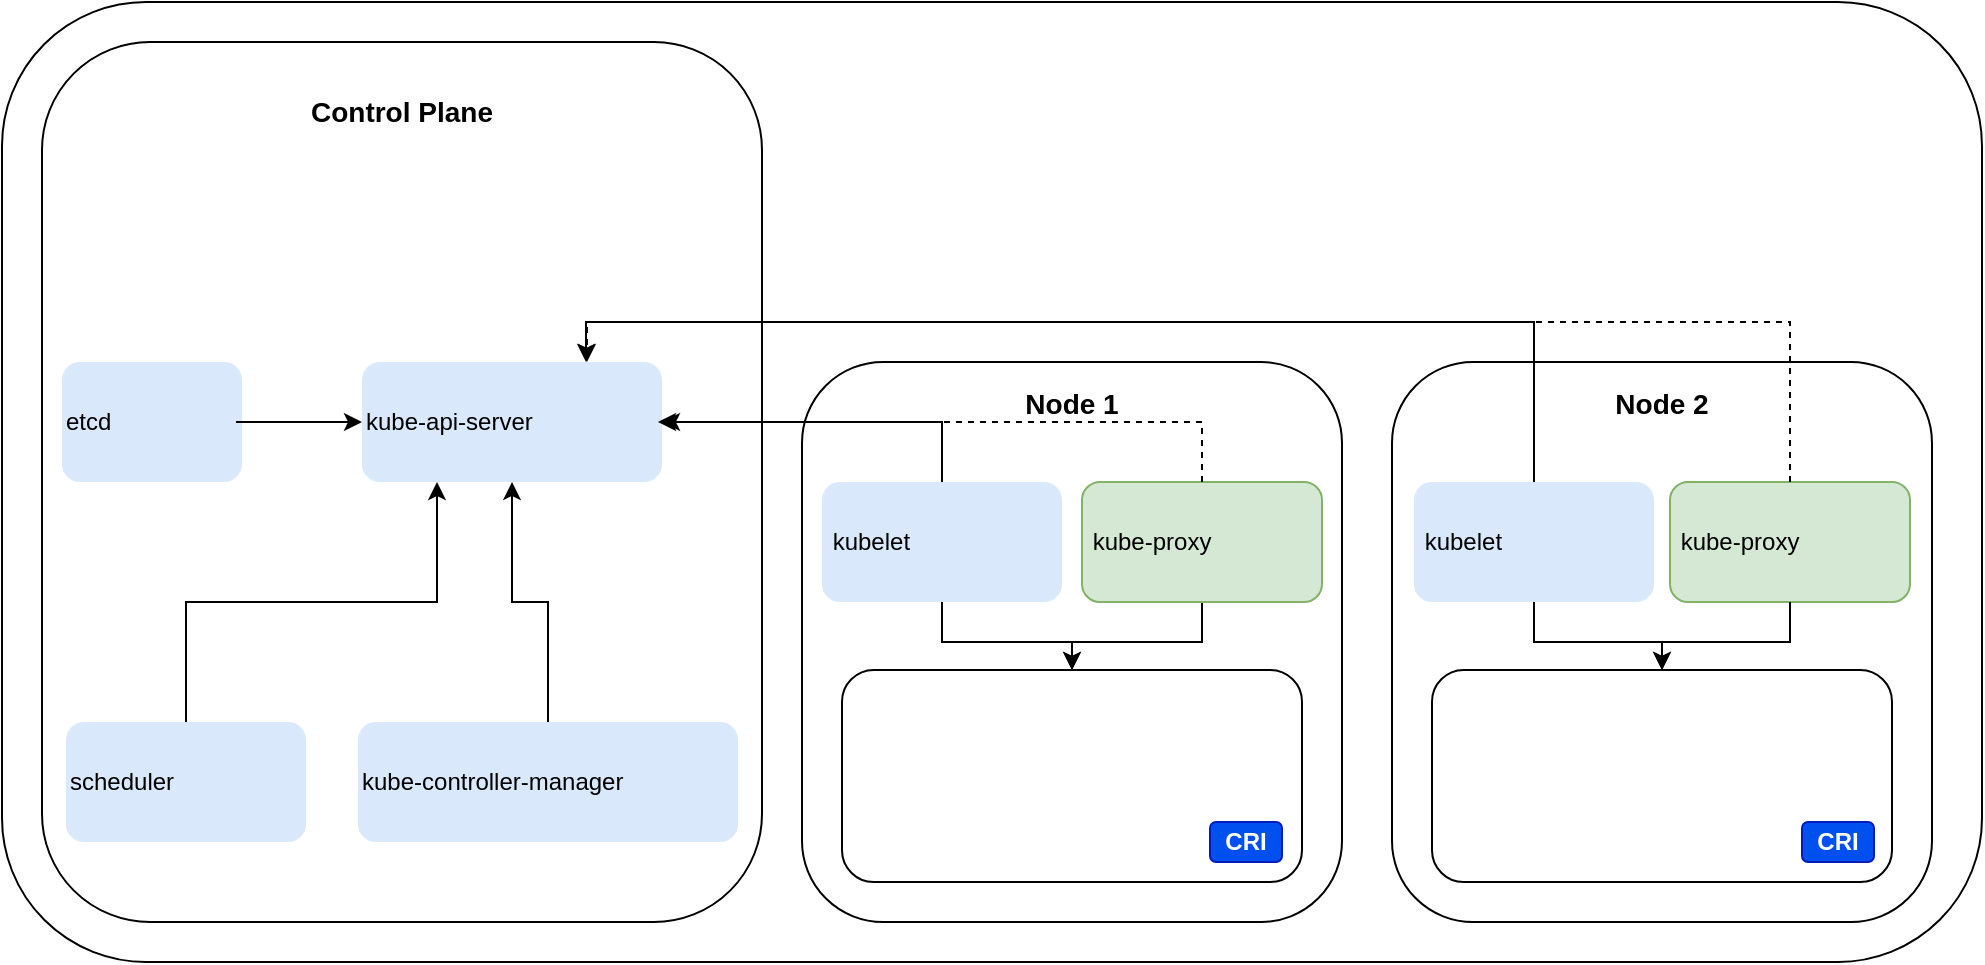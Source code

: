 <mxfile version="25.0.1">
  <diagram name="Page-1" id="tJsOqeit9DZSYHsZK7fn">
    <mxGraphModel dx="1967" dy="657" grid="1" gridSize="10" guides="1" tooltips="1" connect="1" arrows="1" fold="1" page="1" pageScale="1" pageWidth="827" pageHeight="1169" math="0" shadow="0">
      <root>
        <mxCell id="0" />
        <mxCell id="1" parent="0" />
        <mxCell id="Ln_kKYinRdLxvM4SbcaW-1" value="" style="rounded=1;whiteSpace=wrap;html=1;" vertex="1" parent="1">
          <mxGeometry x="-60" y="240" width="990" height="480" as="geometry" />
        </mxCell>
        <mxCell id="Ln_kKYinRdLxvM4SbcaW-4" value="" style="rounded=1;whiteSpace=wrap;html=1;glass=0;" vertex="1" parent="1">
          <mxGeometry x="-40" y="260" width="360" height="440" as="geometry" />
        </mxCell>
        <mxCell id="Ln_kKYinRdLxvM4SbcaW-6" value="" style="rounded=1;whiteSpace=wrap;html=1;glass=0;" vertex="1" parent="1">
          <mxGeometry x="340" y="420" width="270" height="280" as="geometry" />
        </mxCell>
        <mxCell id="Ln_kKYinRdLxvM4SbcaW-7" value="" style="shape=image;verticalLabelPosition=bottom;labelBackgroundColor=default;verticalAlign=top;aspect=fixed;imageAspect=0;image=https://github.com/kubernetes/community/blob/master/icons/png/infrastructure_components/labeled/control-plane-128.png?raw=true;" vertex="1" parent="1">
          <mxGeometry x="-15" y="280" width="50" height="48.79" as="geometry" />
        </mxCell>
        <mxCell id="Ln_kKYinRdLxvM4SbcaW-8" value="" style="rounded=1;whiteSpace=wrap;html=1;glass=0;" vertex="1" parent="1">
          <mxGeometry x="635" y="420" width="270" height="280" as="geometry" />
        </mxCell>
        <mxCell id="Ln_kKYinRdLxvM4SbcaW-9" value="" style="shape=image;verticalLabelPosition=bottom;labelBackgroundColor=default;verticalAlign=top;aspect=fixed;imageAspect=0;image=https://github.com/kubernetes/community/blob/master/icons/png/infrastructure_components/labeled/node-128.png?raw=true;" vertex="1" parent="1">
          <mxGeometry x="550" y="425.58" width="50" height="48.83" as="geometry" />
        </mxCell>
        <mxCell id="Ln_kKYinRdLxvM4SbcaW-10" value="" style="shape=image;verticalLabelPosition=bottom;labelBackgroundColor=default;verticalAlign=top;aspect=fixed;imageAspect=0;image=https://github.com/kubernetes/community/blob/master/icons/png/infrastructure_components/labeled/node-128.png?raw=true;" vertex="1" parent="1">
          <mxGeometry x="840" y="425.58" width="50" height="48.83" as="geometry" />
        </mxCell>
        <mxCell id="Ln_kKYinRdLxvM4SbcaW-26" value="" style="group" vertex="1" connectable="0" parent="1">
          <mxGeometry x="350" y="480" width="120" height="60.0" as="geometry" />
        </mxCell>
        <mxCell id="Ln_kKYinRdLxvM4SbcaW-11" value="&amp;nbsp;kubelet" style="rounded=1;whiteSpace=wrap;html=1;fillColor=#dae8fc;strokeColor=none;align=left;" vertex="1" parent="Ln_kKYinRdLxvM4SbcaW-26">
          <mxGeometry width="120" height="60" as="geometry" />
        </mxCell>
        <mxCell id="Ln_kKYinRdLxvM4SbcaW-12" value="" style="shape=image;verticalLabelPosition=bottom;labelBackgroundColor=default;verticalAlign=top;aspect=fixed;imageAspect=0;image=https://github.com/kubernetes/community/blob/master/icons/png/control_plane_components/labeled/kubelet-128.png?raw=true;" vertex="1" parent="Ln_kKYinRdLxvM4SbcaW-26">
          <mxGeometry x="68" y="5.59" width="50" height="48.83" as="geometry" />
        </mxCell>
        <mxCell id="Ln_kKYinRdLxvM4SbcaW-30" value="" style="group" vertex="1" connectable="0" parent="1">
          <mxGeometry x="646" y="480" width="120" height="60.0" as="geometry" />
        </mxCell>
        <mxCell id="Ln_kKYinRdLxvM4SbcaW-31" value="&amp;nbsp;kubelet" style="rounded=1;whiteSpace=wrap;html=1;fillColor=#dae8fc;strokeColor=none;align=left;" vertex="1" parent="Ln_kKYinRdLxvM4SbcaW-30">
          <mxGeometry width="120" height="60" as="geometry" />
        </mxCell>
        <mxCell id="Ln_kKYinRdLxvM4SbcaW-32" value="" style="shape=image;verticalLabelPosition=bottom;labelBackgroundColor=default;verticalAlign=top;aspect=fixed;imageAspect=0;image=https://github.com/kubernetes/community/blob/master/icons/png/control_plane_components/labeled/kubelet-128.png?raw=true;" vertex="1" parent="Ln_kKYinRdLxvM4SbcaW-30">
          <mxGeometry x="68" y="5.59" width="50" height="48.83" as="geometry" />
        </mxCell>
        <mxCell id="Ln_kKYinRdLxvM4SbcaW-34" value="" style="group" vertex="1" connectable="0" parent="1">
          <mxGeometry x="-60" y="420" width="120" height="60.0" as="geometry" />
        </mxCell>
        <mxCell id="Ln_kKYinRdLxvM4SbcaW-35" value="etcd" style="rounded=1;whiteSpace=wrap;html=1;fillColor=#dae8fc;strokeColor=none;align=left;" vertex="1" parent="Ln_kKYinRdLxvM4SbcaW-34">
          <mxGeometry x="30" width="90" height="60" as="geometry" />
        </mxCell>
        <mxCell id="Ln_kKYinRdLxvM4SbcaW-33" value="" style="shape=image;verticalLabelPosition=bottom;labelBackgroundColor=default;verticalAlign=top;aspect=fixed;imageAspect=0;image=https://github.com/kubernetes/community/raw/master/icons/png/infrastructure_components/labeled/etcd-128.png;" vertex="1" parent="Ln_kKYinRdLxvM4SbcaW-34">
          <mxGeometry x="67" y="5.59" width="50" height="48.83" as="geometry" />
        </mxCell>
        <mxCell id="Ln_kKYinRdLxvM4SbcaW-37" value="" style="group" vertex="1" connectable="0" parent="1">
          <mxGeometry x="110" y="420" width="160" height="60" as="geometry" />
        </mxCell>
        <mxCell id="Ln_kKYinRdLxvM4SbcaW-38" value="kube-api-&lt;span style=&quot;background-color: initial;&quot;&gt;server&lt;/span&gt;" style="rounded=1;whiteSpace=wrap;html=1;fillColor=#dae8fc;strokeColor=none;align=left;" vertex="1" parent="Ln_kKYinRdLxvM4SbcaW-37">
          <mxGeometry x="10" width="150" height="60" as="geometry" />
        </mxCell>
        <mxCell id="Ln_kKYinRdLxvM4SbcaW-39" value="" style="shape=image;verticalLabelPosition=bottom;labelBackgroundColor=default;verticalAlign=top;aspect=fixed;imageAspect=0;image=https://github.com/kubernetes/community/raw/master/icons/png/infrastructure_components/labeled/etcd-128.png;" vertex="1" parent="Ln_kKYinRdLxvM4SbcaW-37">
          <mxGeometry x="108.003" y="5.59" width="50.0" height="48.83" as="geometry" />
        </mxCell>
        <mxCell id="Ln_kKYinRdLxvM4SbcaW-41" value="" style="group" vertex="1" connectable="0" parent="1">
          <mxGeometry x="-28" y="600" width="120" height="60.0" as="geometry" />
        </mxCell>
        <mxCell id="Ln_kKYinRdLxvM4SbcaW-42" value="scheduler" style="rounded=1;whiteSpace=wrap;html=1;fillColor=#dae8fc;strokeColor=none;align=left;" vertex="1" parent="Ln_kKYinRdLxvM4SbcaW-41">
          <mxGeometry width="120" height="60" as="geometry" />
        </mxCell>
        <mxCell id="Ln_kKYinRdLxvM4SbcaW-44" value="" style="shape=image;verticalLabelPosition=bottom;labelBackgroundColor=default;verticalAlign=top;aspect=fixed;imageAspect=0;image=https://github.com/kubernetes/community/raw/master/icons/png/control_plane_components/labeled/sched-128.png;" vertex="1" parent="Ln_kKYinRdLxvM4SbcaW-41">
          <mxGeometry x="68" y="5.59" width="50" height="48.83" as="geometry" />
        </mxCell>
        <mxCell id="Ln_kKYinRdLxvM4SbcaW-46" value="" style="group" vertex="1" connectable="0" parent="1">
          <mxGeometry x="88" y="600" width="220" height="60" as="geometry" />
        </mxCell>
        <mxCell id="Ln_kKYinRdLxvM4SbcaW-47" value="kube-controller-manager" style="rounded=1;whiteSpace=wrap;html=1;fillColor=#dae8fc;strokeColor=none;align=left;" vertex="1" parent="Ln_kKYinRdLxvM4SbcaW-46">
          <mxGeometry x="30" width="190" height="60" as="geometry" />
        </mxCell>
        <mxCell id="Ln_kKYinRdLxvM4SbcaW-48" value="" style="shape=image;verticalLabelPosition=bottom;labelBackgroundColor=default;verticalAlign=top;aspect=fixed;imageAspect=0;image=https://github.com/kubernetes/community/raw/master/icons/png/infrastructure_components/labeled/etcd-128.png;" vertex="1" parent="Ln_kKYinRdLxvM4SbcaW-46">
          <mxGeometry x="168.005" y="5.58" width="50.0" height="48.83" as="geometry" />
        </mxCell>
        <mxCell id="Ln_kKYinRdLxvM4SbcaW-49" value="&lt;b&gt;&lt;font style=&quot;font-size: 14px;&quot;&gt;Control Plane&lt;/font&gt;&lt;/b&gt;" style="text;html=1;align=center;verticalAlign=middle;whiteSpace=wrap;rounded=0;" vertex="1" parent="1">
          <mxGeometry x="90" y="280" width="100" height="30" as="geometry" />
        </mxCell>
        <mxCell id="Ln_kKYinRdLxvM4SbcaW-50" value="&lt;span style=&quot;font-size: 14px;&quot;&gt;&lt;b&gt;Node 1&lt;/b&gt;&lt;/span&gt;" style="text;html=1;align=center;verticalAlign=middle;whiteSpace=wrap;rounded=0;" vertex="1" parent="1">
          <mxGeometry x="440" y="425.58" width="70" height="30" as="geometry" />
        </mxCell>
        <mxCell id="Ln_kKYinRdLxvM4SbcaW-51" value="&lt;span style=&quot;font-size: 14px;&quot;&gt;&lt;b&gt;Node 2&lt;/b&gt;&lt;/span&gt;" style="text;html=1;align=center;verticalAlign=middle;whiteSpace=wrap;rounded=0;" vertex="1" parent="1">
          <mxGeometry x="735" y="425.58" width="70" height="30" as="geometry" />
        </mxCell>
        <mxCell id="Ln_kKYinRdLxvM4SbcaW-53" value="" style="rounded=1;whiteSpace=wrap;html=1;" vertex="1" parent="1">
          <mxGeometry x="360" y="574" width="230" height="106" as="geometry" />
        </mxCell>
        <mxCell id="Ln_kKYinRdLxvM4SbcaW-63" style="edgeStyle=orthogonalEdgeStyle;rounded=0;orthogonalLoop=1;jettySize=auto;html=1;entryX=0.5;entryY=0;entryDx=0;entryDy=0;" edge="1" parent="1" source="Ln_kKYinRdLxvM4SbcaW-15" target="Ln_kKYinRdLxvM4SbcaW-53">
          <mxGeometry relative="1" as="geometry" />
        </mxCell>
        <mxCell id="Ln_kKYinRdLxvM4SbcaW-64" style="edgeStyle=orthogonalEdgeStyle;rounded=0;orthogonalLoop=1;jettySize=auto;html=1;" edge="1" parent="1" source="Ln_kKYinRdLxvM4SbcaW-11" target="Ln_kKYinRdLxvM4SbcaW-53">
          <mxGeometry relative="1" as="geometry" />
        </mxCell>
        <mxCell id="Ln_kKYinRdLxvM4SbcaW-65" value="" style="shape=image;verticalLabelPosition=bottom;labelBackgroundColor=default;verticalAlign=top;aspect=fixed;imageAspect=0;image=https://github.com/kubernetes/community/blob/master/icons/png/resources/labeled/pod-128.png?raw=true;" vertex="1" parent="1">
          <mxGeometry x="450" y="611.17" width="50" height="48.83" as="geometry" />
        </mxCell>
        <mxCell id="Ln_kKYinRdLxvM4SbcaW-66" value="" style="shape=image;verticalLabelPosition=bottom;labelBackgroundColor=default;verticalAlign=top;aspect=fixed;imageAspect=0;image=https://github.com/kubernetes/community/blob/master/icons/png/resources/labeled/pod-128.png?raw=true;" vertex="1" parent="1">
          <mxGeometry x="380" y="585" width="50" height="48.83" as="geometry" />
        </mxCell>
        <mxCell id="Ln_kKYinRdLxvM4SbcaW-67" value="" style="shape=image;verticalLabelPosition=bottom;labelBackgroundColor=default;verticalAlign=top;aspect=fixed;imageAspect=0;image=https://github.com/kubernetes/community/blob/master/icons/png/resources/labeled/pod-128.png?raw=true;" vertex="1" parent="1">
          <mxGeometry x="530" y="585" width="50" height="48.83" as="geometry" />
        </mxCell>
        <mxCell id="Ln_kKYinRdLxvM4SbcaW-75" value="" style="rounded=1;whiteSpace=wrap;html=1;" vertex="1" parent="1">
          <mxGeometry x="655" y="574" width="230" height="106" as="geometry" />
        </mxCell>
        <mxCell id="Ln_kKYinRdLxvM4SbcaW-72" value="" style="shape=image;verticalLabelPosition=bottom;labelBackgroundColor=default;verticalAlign=top;aspect=fixed;imageAspect=0;image=https://static-00.iconduck.com/assets.00/kubernetes-icon-2048x1995-r1q3f8n7.png;" vertex="1" parent="1">
          <mxGeometry x="840" y="250" width="50" height="48.71" as="geometry" />
        </mxCell>
        <mxCell id="Ln_kKYinRdLxvM4SbcaW-73" value="" style="group" vertex="1" connectable="0" parent="1">
          <mxGeometry x="774" y="480" width="120" height="60" as="geometry" />
        </mxCell>
        <mxCell id="Ln_kKYinRdLxvM4SbcaW-28" value="&amp;nbsp;kube-proxy" style="rounded=1;whiteSpace=wrap;html=1;fillColor=#d5e8d4;strokeColor=#82b366;align=left;" vertex="1" parent="Ln_kKYinRdLxvM4SbcaW-73">
          <mxGeometry width="120" height="60" as="geometry" />
        </mxCell>
        <mxCell id="Ln_kKYinRdLxvM4SbcaW-29" value="" style="shape=image;verticalLabelPosition=bottom;labelBackgroundColor=default;verticalAlign=top;aspect=fixed;imageAspect=0;image=https://github.com/kubernetes/community/blob/master/icons/png/control_plane_components/labeled/kubelet-128.png?raw=true;" vertex="1" parent="Ln_kKYinRdLxvM4SbcaW-73">
          <mxGeometry x="68" y="5.59" width="50" height="48.83" as="geometry" />
        </mxCell>
        <mxCell id="Ln_kKYinRdLxvM4SbcaW-74" value="" style="group" vertex="1" connectable="0" parent="1">
          <mxGeometry x="480" y="480" width="120" height="60" as="geometry" />
        </mxCell>
        <mxCell id="Ln_kKYinRdLxvM4SbcaW-15" value="&amp;nbsp;kube-proxy" style="rounded=1;whiteSpace=wrap;html=1;fillColor=#d5e8d4;strokeColor=#82b366;align=left;" vertex="1" parent="Ln_kKYinRdLxvM4SbcaW-74">
          <mxGeometry width="120" height="60" as="geometry" />
        </mxCell>
        <mxCell id="Ln_kKYinRdLxvM4SbcaW-16" value="" style="shape=image;verticalLabelPosition=bottom;labelBackgroundColor=default;verticalAlign=top;aspect=fixed;imageAspect=0;image=https://github.com/kubernetes/community/blob/master/icons/png/control_plane_components/labeled/kubelet-128.png?raw=true;" vertex="1" parent="Ln_kKYinRdLxvM4SbcaW-74">
          <mxGeometry x="68" y="5.59" width="50" height="48.83" as="geometry" />
        </mxCell>
        <mxCell id="Ln_kKYinRdLxvM4SbcaW-68" value="" style="shape=image;verticalLabelPosition=bottom;labelBackgroundColor=default;verticalAlign=top;aspect=fixed;imageAspect=0;image=https://github.com/kubernetes/community/blob/master/icons/png/resources/labeled/pod-128.png?raw=true;" vertex="1" parent="1">
          <mxGeometry x="745" y="611.17" width="50" height="48.83" as="geometry" />
        </mxCell>
        <mxCell id="Ln_kKYinRdLxvM4SbcaW-76" value="" style="shape=image;verticalLabelPosition=bottom;labelBackgroundColor=default;verticalAlign=top;aspect=fixed;imageAspect=0;image=https://github.com/kubernetes/community/blob/master/icons/png/resources/labeled/pod-128.png?raw=true;" vertex="1" parent="1">
          <mxGeometry x="670" y="585.0" width="50" height="48.83" as="geometry" />
        </mxCell>
        <mxCell id="Ln_kKYinRdLxvM4SbcaW-79" style="edgeStyle=orthogonalEdgeStyle;rounded=0;orthogonalLoop=1;jettySize=auto;html=1;entryX=0.5;entryY=0;entryDx=0;entryDy=0;" edge="1" parent="1" source="Ln_kKYinRdLxvM4SbcaW-31" target="Ln_kKYinRdLxvM4SbcaW-75">
          <mxGeometry relative="1" as="geometry" />
        </mxCell>
        <mxCell id="Ln_kKYinRdLxvM4SbcaW-80" style="edgeStyle=orthogonalEdgeStyle;rounded=0;orthogonalLoop=1;jettySize=auto;html=1;entryX=0.5;entryY=0;entryDx=0;entryDy=0;" edge="1" parent="1" source="Ln_kKYinRdLxvM4SbcaW-28" target="Ln_kKYinRdLxvM4SbcaW-75">
          <mxGeometry relative="1" as="geometry" />
        </mxCell>
        <mxCell id="Ln_kKYinRdLxvM4SbcaW-81" style="edgeStyle=orthogonalEdgeStyle;rounded=0;orthogonalLoop=1;jettySize=auto;html=1;entryX=0.5;entryY=1;entryDx=0;entryDy=0;" edge="1" parent="1" source="Ln_kKYinRdLxvM4SbcaW-47" target="Ln_kKYinRdLxvM4SbcaW-38">
          <mxGeometry relative="1" as="geometry">
            <Array as="points">
              <mxPoint x="213" y="540" />
              <mxPoint x="195" y="540" />
            </Array>
          </mxGeometry>
        </mxCell>
        <mxCell id="Ln_kKYinRdLxvM4SbcaW-82" style="edgeStyle=orthogonalEdgeStyle;rounded=0;orthogonalLoop=1;jettySize=auto;html=1;entryX=0.25;entryY=1;entryDx=0;entryDy=0;" edge="1" parent="1" source="Ln_kKYinRdLxvM4SbcaW-42" target="Ln_kKYinRdLxvM4SbcaW-38">
          <mxGeometry relative="1" as="geometry">
            <Array as="points">
              <mxPoint x="32" y="540" />
              <mxPoint x="158" y="540" />
            </Array>
          </mxGeometry>
        </mxCell>
        <mxCell id="Ln_kKYinRdLxvM4SbcaW-83" style="edgeStyle=orthogonalEdgeStyle;rounded=0;orthogonalLoop=1;jettySize=auto;html=1;entryX=0;entryY=0.5;entryDx=0;entryDy=0;" edge="1" parent="1" source="Ln_kKYinRdLxvM4SbcaW-33" target="Ln_kKYinRdLxvM4SbcaW-38">
          <mxGeometry relative="1" as="geometry" />
        </mxCell>
        <mxCell id="Ln_kKYinRdLxvM4SbcaW-84" style="edgeStyle=orthogonalEdgeStyle;rounded=0;orthogonalLoop=1;jettySize=auto;html=1;entryX=1;entryY=0.5;entryDx=0;entryDy=0;" edge="1" parent="1" source="Ln_kKYinRdLxvM4SbcaW-11" target="Ln_kKYinRdLxvM4SbcaW-39">
          <mxGeometry relative="1" as="geometry">
            <Array as="points">
              <mxPoint x="410" y="450" />
            </Array>
          </mxGeometry>
        </mxCell>
        <mxCell id="Ln_kKYinRdLxvM4SbcaW-85" style="edgeStyle=orthogonalEdgeStyle;rounded=0;orthogonalLoop=1;jettySize=auto;html=1;entryX=1;entryY=0.5;entryDx=0;entryDy=0;dashed=1;" edge="1" parent="1" source="Ln_kKYinRdLxvM4SbcaW-15" target="Ln_kKYinRdLxvM4SbcaW-38">
          <mxGeometry relative="1" as="geometry">
            <Array as="points">
              <mxPoint x="540" y="450" />
            </Array>
          </mxGeometry>
        </mxCell>
        <mxCell id="Ln_kKYinRdLxvM4SbcaW-86" style="edgeStyle=orthogonalEdgeStyle;rounded=0;orthogonalLoop=1;jettySize=auto;html=1;entryX=0.75;entryY=0;entryDx=0;entryDy=0;" edge="1" parent="1" source="Ln_kKYinRdLxvM4SbcaW-31" target="Ln_kKYinRdLxvM4SbcaW-38">
          <mxGeometry relative="1" as="geometry">
            <Array as="points">
              <mxPoint x="706" y="400" />
              <mxPoint x="232" y="400" />
              <mxPoint x="232" y="420" />
            </Array>
          </mxGeometry>
        </mxCell>
        <mxCell id="Ln_kKYinRdLxvM4SbcaW-87" style="edgeStyle=orthogonalEdgeStyle;rounded=0;orthogonalLoop=1;jettySize=auto;html=1;entryX=0.75;entryY=0;entryDx=0;entryDy=0;dashed=1;" edge="1" parent="1" source="Ln_kKYinRdLxvM4SbcaW-28" target="Ln_kKYinRdLxvM4SbcaW-38">
          <mxGeometry relative="1" as="geometry">
            <Array as="points">
              <mxPoint x="834" y="400" />
              <mxPoint x="232" y="400" />
            </Array>
          </mxGeometry>
        </mxCell>
        <mxCell id="Ln_kKYinRdLxvM4SbcaW-88" value="&lt;b&gt;&lt;font color=&quot;#ffffff&quot;&gt;CRI&lt;/font&gt;&lt;/b&gt;" style="rounded=1;whiteSpace=wrap;html=1;fillColor=#0050ef;strokeColor=#001DBC;fontColor=#ffffff;" vertex="1" parent="1">
          <mxGeometry x="840" y="650" width="36" height="20" as="geometry" />
        </mxCell>
        <mxCell id="Ln_kKYinRdLxvM4SbcaW-89" value="&lt;b&gt;&lt;font color=&quot;#ffffff&quot;&gt;CRI&lt;/font&gt;&lt;/b&gt;" style="rounded=1;whiteSpace=wrap;html=1;fillColor=#0050ef;strokeColor=#001DBC;fontColor=#ffffff;" vertex="1" parent="1">
          <mxGeometry x="544" y="650" width="36" height="20" as="geometry" />
        </mxCell>
      </root>
    </mxGraphModel>
  </diagram>
</mxfile>
